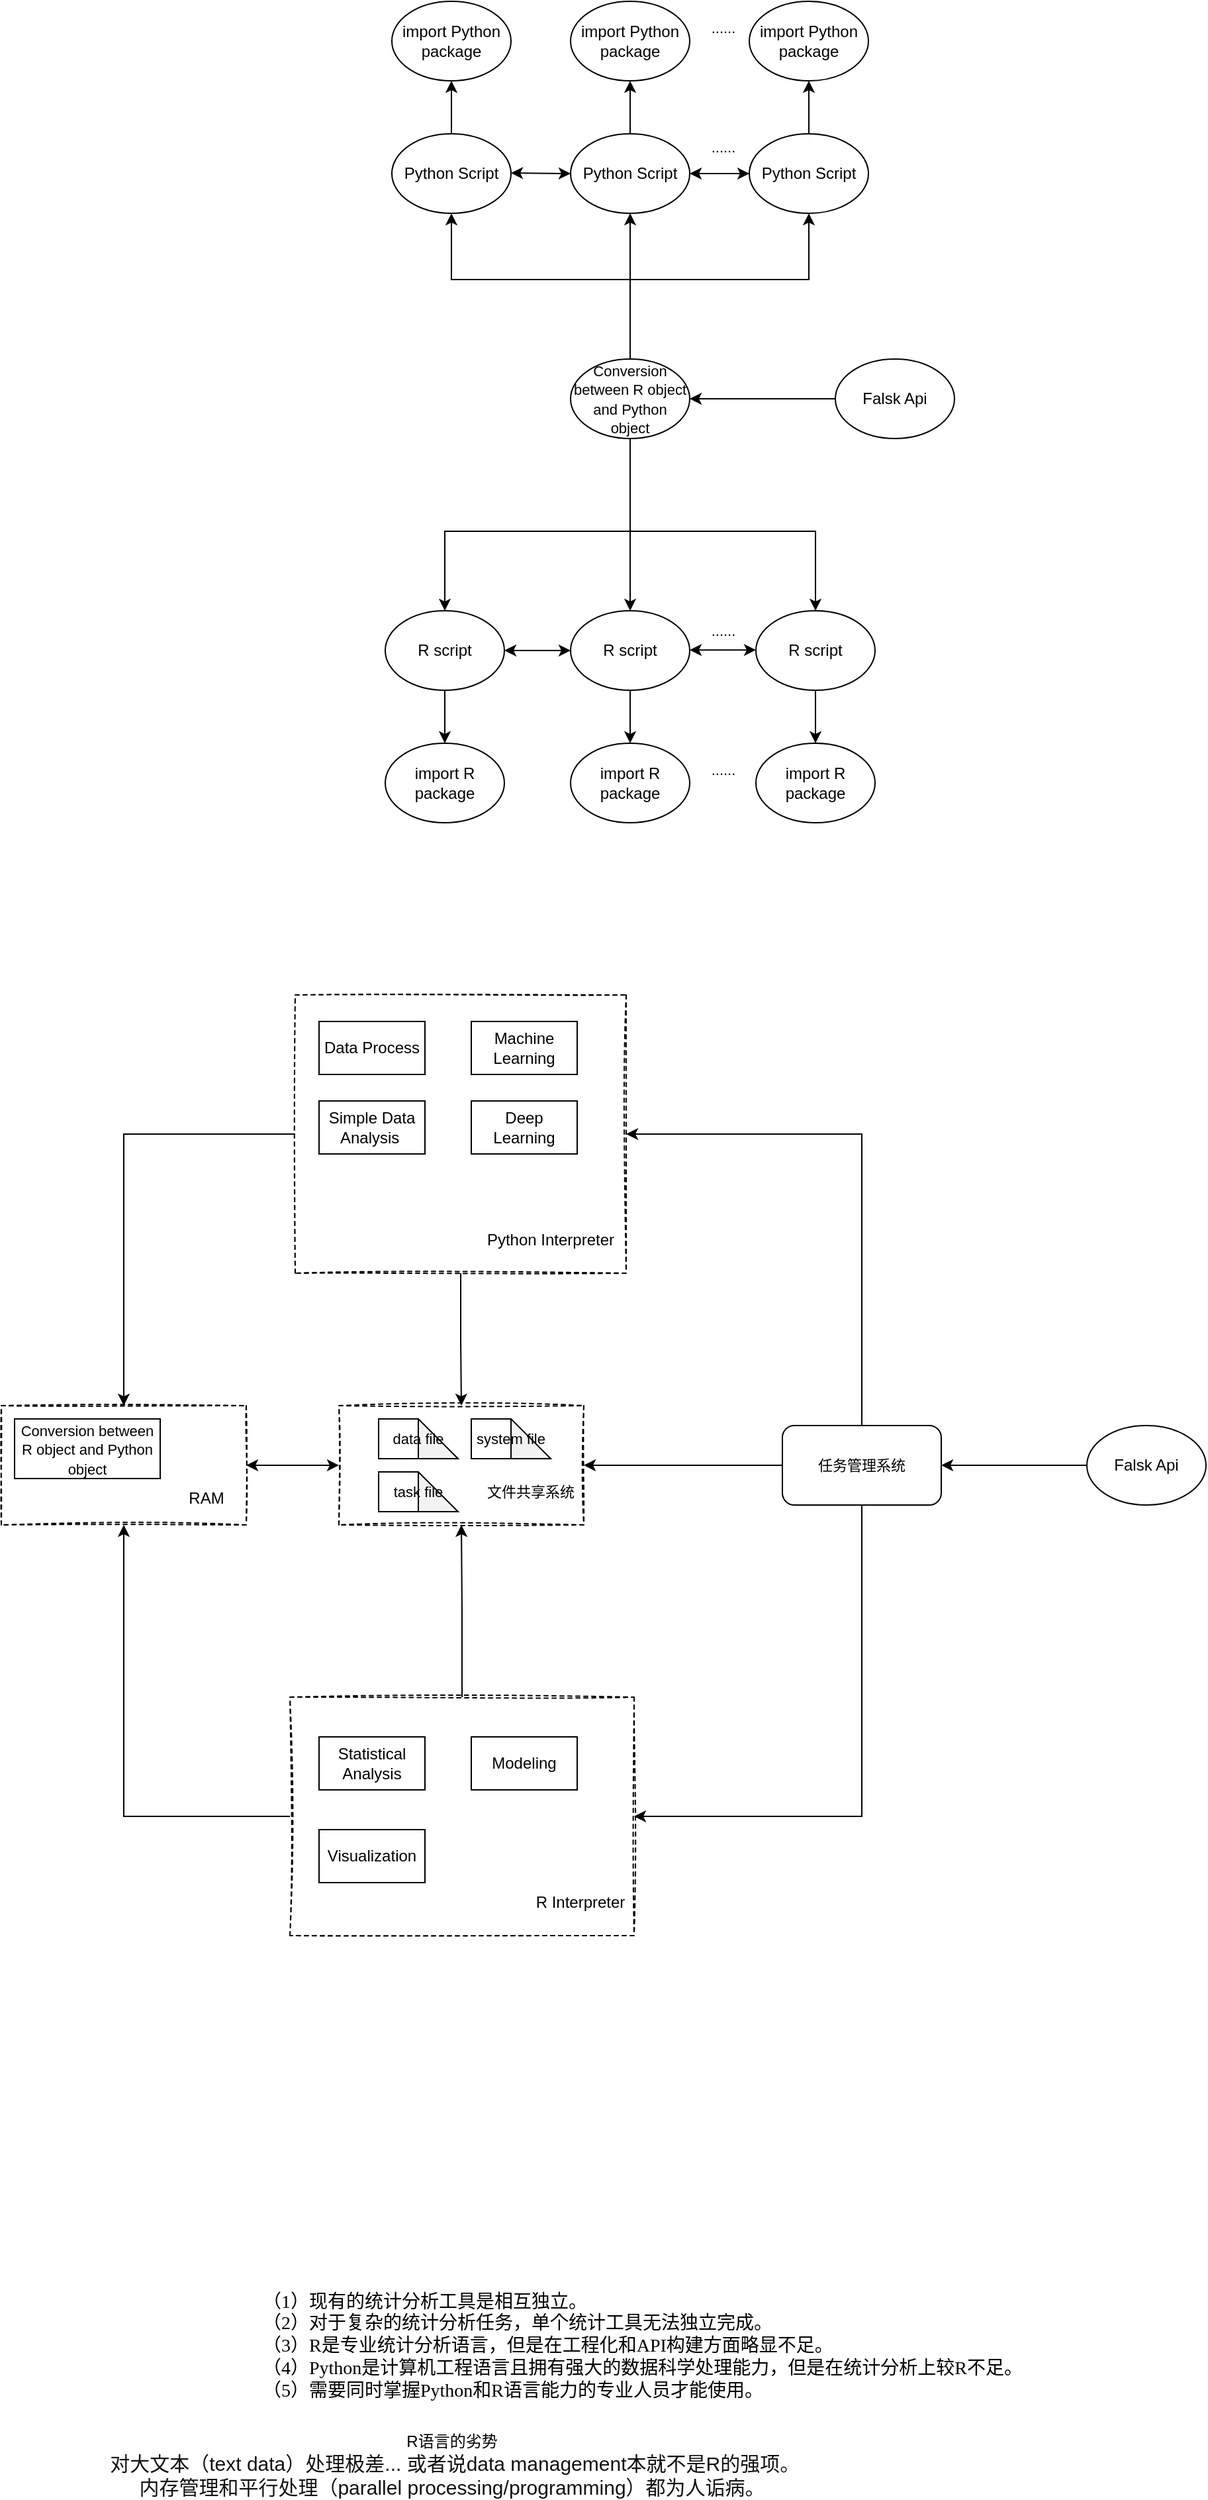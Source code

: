 <mxfile version="15.7.4" type="github">
  <diagram id="9PGFdiEvqBTwJTARn3xB" name="Page-1">
    <mxGraphModel dx="2253" dy="826" grid="1" gridSize="10" guides="1" tooltips="1" connect="1" arrows="1" fold="1" page="1" pageScale="1" pageWidth="827" pageHeight="1169" math="0" shadow="0">
      <root>
        <mxCell id="0" />
        <mxCell id="1" parent="0" />
        <mxCell id="rFfNKYTGEYVvxgkoe_vV-79" style="edgeStyle=orthogonalEdgeStyle;rounded=0;orthogonalLoop=1;jettySize=auto;html=1;entryX=0.5;entryY=0;entryDx=0;entryDy=0;fontSize=11;" parent="1" source="rFfNKYTGEYVvxgkoe_vV-1" target="rFfNKYTGEYVvxgkoe_vV-6" edge="1">
          <mxGeometry relative="1" as="geometry" />
        </mxCell>
        <mxCell id="rFfNKYTGEYVvxgkoe_vV-1" value="R script" style="ellipse;whiteSpace=wrap;html=1;" parent="1" vertex="1">
          <mxGeometry x="100" y="560" width="90" height="60" as="geometry" />
        </mxCell>
        <mxCell id="rFfNKYTGEYVvxgkoe_vV-80" style="edgeStyle=orthogonalEdgeStyle;rounded=0;orthogonalLoop=1;jettySize=auto;html=1;entryX=0.5;entryY=0;entryDx=0;entryDy=0;fontSize=11;" parent="1" source="rFfNKYTGEYVvxgkoe_vV-3" target="rFfNKYTGEYVvxgkoe_vV-8" edge="1">
          <mxGeometry relative="1" as="geometry" />
        </mxCell>
        <mxCell id="rFfNKYTGEYVvxgkoe_vV-3" value="R script" style="ellipse;whiteSpace=wrap;html=1;" parent="1" vertex="1">
          <mxGeometry x="240" y="560" width="90" height="60" as="geometry" />
        </mxCell>
        <mxCell id="rFfNKYTGEYVvxgkoe_vV-81" style="edgeStyle=orthogonalEdgeStyle;rounded=0;orthogonalLoop=1;jettySize=auto;html=1;entryX=0.5;entryY=0;entryDx=0;entryDy=0;fontSize=11;" parent="1" source="rFfNKYTGEYVvxgkoe_vV-4" target="rFfNKYTGEYVvxgkoe_vV-9" edge="1">
          <mxGeometry relative="1" as="geometry" />
        </mxCell>
        <mxCell id="rFfNKYTGEYVvxgkoe_vV-4" value="R script" style="ellipse;whiteSpace=wrap;html=1;" parent="1" vertex="1">
          <mxGeometry x="380" y="560" width="90" height="60" as="geometry" />
        </mxCell>
        <mxCell id="rFfNKYTGEYVvxgkoe_vV-85" style="edgeStyle=orthogonalEdgeStyle;rounded=0;orthogonalLoop=1;jettySize=auto;html=1;fontSize=11;entryX=0.5;entryY=1;entryDx=0;entryDy=0;" parent="1" source="rFfNKYTGEYVvxgkoe_vV-5" target="rFfNKYTGEYVvxgkoe_vV-24" edge="1">
          <mxGeometry relative="1" as="geometry">
            <mxPoint x="150" y="270" as="targetPoint" />
            <Array as="points">
              <mxPoint x="285" y="310" />
              <mxPoint x="150" y="310" />
            </Array>
          </mxGeometry>
        </mxCell>
        <mxCell id="rFfNKYTGEYVvxgkoe_vV-86" style="edgeStyle=orthogonalEdgeStyle;rounded=0;orthogonalLoop=1;jettySize=auto;html=1;entryX=0.5;entryY=1;entryDx=0;entryDy=0;fontSize=11;" parent="1" source="rFfNKYTGEYVvxgkoe_vV-5" target="rFfNKYTGEYVvxgkoe_vV-26" edge="1">
          <mxGeometry relative="1" as="geometry" />
        </mxCell>
        <mxCell id="rFfNKYTGEYVvxgkoe_vV-87" style="edgeStyle=orthogonalEdgeStyle;rounded=0;orthogonalLoop=1;jettySize=auto;html=1;fontSize=11;" parent="1" source="rFfNKYTGEYVvxgkoe_vV-5" target="rFfNKYTGEYVvxgkoe_vV-25" edge="1">
          <mxGeometry relative="1" as="geometry">
            <Array as="points">
              <mxPoint x="285" y="310" />
              <mxPoint x="420" y="310" />
            </Array>
          </mxGeometry>
        </mxCell>
        <mxCell id="rFfNKYTGEYVvxgkoe_vV-88" style="edgeStyle=orthogonalEdgeStyle;rounded=0;orthogonalLoop=1;jettySize=auto;html=1;fontSize=11;" parent="1" source="rFfNKYTGEYVvxgkoe_vV-5" target="rFfNKYTGEYVvxgkoe_vV-1" edge="1">
          <mxGeometry relative="1" as="geometry">
            <Array as="points">
              <mxPoint x="285" y="500" />
              <mxPoint x="145" y="500" />
            </Array>
          </mxGeometry>
        </mxCell>
        <mxCell id="rFfNKYTGEYVvxgkoe_vV-89" style="edgeStyle=orthogonalEdgeStyle;rounded=0;orthogonalLoop=1;jettySize=auto;html=1;entryX=0.5;entryY=0;entryDx=0;entryDy=0;fontSize=11;" parent="1" source="rFfNKYTGEYVvxgkoe_vV-5" target="rFfNKYTGEYVvxgkoe_vV-3" edge="1">
          <mxGeometry relative="1" as="geometry" />
        </mxCell>
        <mxCell id="rFfNKYTGEYVvxgkoe_vV-90" style="edgeStyle=orthogonalEdgeStyle;rounded=0;orthogonalLoop=1;jettySize=auto;html=1;entryX=0.5;entryY=0;entryDx=0;entryDy=0;fontSize=11;" parent="1" source="rFfNKYTGEYVvxgkoe_vV-5" target="rFfNKYTGEYVvxgkoe_vV-4" edge="1">
          <mxGeometry relative="1" as="geometry">
            <Array as="points">
              <mxPoint x="285" y="500" />
              <mxPoint x="425" y="500" />
            </Array>
          </mxGeometry>
        </mxCell>
        <mxCell id="rFfNKYTGEYVvxgkoe_vV-5" value="&lt;font style=&quot;font-size: 11px&quot;&gt;Conversion between R object and Python object&lt;/font&gt;" style="ellipse;whiteSpace=wrap;html=1;" parent="1" vertex="1">
          <mxGeometry x="240" y="370" width="90" height="60" as="geometry" />
        </mxCell>
        <mxCell id="rFfNKYTGEYVvxgkoe_vV-6" value="import R package" style="ellipse;whiteSpace=wrap;html=1;" parent="1" vertex="1">
          <mxGeometry x="100" y="660" width="90" height="60" as="geometry" />
        </mxCell>
        <mxCell id="rFfNKYTGEYVvxgkoe_vV-8" value="import R package" style="ellipse;whiteSpace=wrap;html=1;" parent="1" vertex="1">
          <mxGeometry x="240" y="660" width="90" height="60" as="geometry" />
        </mxCell>
        <mxCell id="rFfNKYTGEYVvxgkoe_vV-9" value="import R package" style="ellipse;whiteSpace=wrap;html=1;" parent="1" vertex="1">
          <mxGeometry x="380" y="660" width="90" height="60" as="geometry" />
        </mxCell>
        <mxCell id="rFfNKYTGEYVvxgkoe_vV-91" style="edgeStyle=orthogonalEdgeStyle;rounded=0;orthogonalLoop=1;jettySize=auto;html=1;entryX=1;entryY=0.5;entryDx=0;entryDy=0;fontSize=11;" parent="1" source="rFfNKYTGEYVvxgkoe_vV-18" target="rFfNKYTGEYVvxgkoe_vV-5" edge="1">
          <mxGeometry relative="1" as="geometry" />
        </mxCell>
        <mxCell id="rFfNKYTGEYVvxgkoe_vV-18" value="Falsk Api" style="ellipse;whiteSpace=wrap;html=1;" parent="1" vertex="1">
          <mxGeometry x="440" y="370" width="90" height="60" as="geometry" />
        </mxCell>
        <mxCell id="rFfNKYTGEYVvxgkoe_vV-82" style="edgeStyle=orthogonalEdgeStyle;rounded=0;orthogonalLoop=1;jettySize=auto;html=1;fontSize=11;" parent="1" source="rFfNKYTGEYVvxgkoe_vV-24" target="rFfNKYTGEYVvxgkoe_vV-75" edge="1">
          <mxGeometry relative="1" as="geometry" />
        </mxCell>
        <mxCell id="rFfNKYTGEYVvxgkoe_vV-24" value="Python Script" style="ellipse;whiteSpace=wrap;html=1;" parent="1" vertex="1">
          <mxGeometry x="105" y="200" width="90" height="60" as="geometry" />
        </mxCell>
        <mxCell id="rFfNKYTGEYVvxgkoe_vV-84" style="edgeStyle=orthogonalEdgeStyle;rounded=0;orthogonalLoop=1;jettySize=auto;html=1;fontSize=11;entryX=0.5;entryY=1;entryDx=0;entryDy=0;" parent="1" source="rFfNKYTGEYVvxgkoe_vV-25" target="rFfNKYTGEYVvxgkoe_vV-77" edge="1">
          <mxGeometry relative="1" as="geometry">
            <mxPoint x="420" y="170" as="targetPoint" />
          </mxGeometry>
        </mxCell>
        <mxCell id="rFfNKYTGEYVvxgkoe_vV-25" value="Python Script" style="ellipse;whiteSpace=wrap;html=1;" parent="1" vertex="1">
          <mxGeometry x="375" y="200" width="90" height="60" as="geometry" />
        </mxCell>
        <mxCell id="rFfNKYTGEYVvxgkoe_vV-83" value="" style="edgeStyle=orthogonalEdgeStyle;rounded=0;orthogonalLoop=1;jettySize=auto;html=1;fontSize=11;" parent="1" source="rFfNKYTGEYVvxgkoe_vV-26" target="rFfNKYTGEYVvxgkoe_vV-76" edge="1">
          <mxGeometry relative="1" as="geometry" />
        </mxCell>
        <mxCell id="rFfNKYTGEYVvxgkoe_vV-26" value="&lt;span&gt;Python Script&lt;/span&gt;" style="ellipse;whiteSpace=wrap;html=1;" parent="1" vertex="1">
          <mxGeometry x="240" y="200" width="90" height="60" as="geometry" />
        </mxCell>
        <mxCell id="rFfNKYTGEYVvxgkoe_vV-31" value="" style="endArrow=classic;startArrow=classic;html=1;rounded=0;fontSize=11;exitX=1;exitY=0.5;exitDx=0;exitDy=0;" parent="1" source="rFfNKYTGEYVvxgkoe_vV-1" target="rFfNKYTGEYVvxgkoe_vV-3" edge="1">
          <mxGeometry width="50" height="50" relative="1" as="geometry">
            <mxPoint x="210" y="730" as="sourcePoint" />
            <mxPoint x="260" y="680" as="targetPoint" />
          </mxGeometry>
        </mxCell>
        <mxCell id="rFfNKYTGEYVvxgkoe_vV-33" value="" style="endArrow=classic;startArrow=classic;html=1;rounded=0;fontSize=11;exitX=1;exitY=0.5;exitDx=0;exitDy=0;" parent="1" edge="1">
          <mxGeometry width="50" height="50" relative="1" as="geometry">
            <mxPoint x="330.0" y="589.58" as="sourcePoint" />
            <mxPoint x="380.0" y="589.58" as="targetPoint" />
          </mxGeometry>
        </mxCell>
        <mxCell id="rFfNKYTGEYVvxgkoe_vV-34" value="" style="endArrow=classic;startArrow=classic;html=1;rounded=0;fontSize=11;exitX=1;exitY=0.5;exitDx=0;exitDy=0;" parent="1" edge="1">
          <mxGeometry width="50" height="50" relative="1" as="geometry">
            <mxPoint x="195.0" y="229.58" as="sourcePoint" />
            <mxPoint x="240" y="230" as="targetPoint" />
          </mxGeometry>
        </mxCell>
        <mxCell id="rFfNKYTGEYVvxgkoe_vV-35" value="" style="endArrow=classic;startArrow=classic;html=1;rounded=0;fontSize=11;exitX=1;exitY=0.5;exitDx=0;exitDy=0;" parent="1" source="rFfNKYTGEYVvxgkoe_vV-26" target="rFfNKYTGEYVvxgkoe_vV-25" edge="1">
          <mxGeometry width="50" height="50" relative="1" as="geometry">
            <mxPoint x="395.0" y="320" as="sourcePoint" />
            <mxPoint x="445.0" y="320" as="targetPoint" />
          </mxGeometry>
        </mxCell>
        <mxCell id="rFfNKYTGEYVvxgkoe_vV-36" value="......" style="text;html=1;align=center;verticalAlign=middle;resizable=0;points=[];autosize=1;strokeColor=none;fillColor=none;fontSize=11;" parent="1" vertex="1">
          <mxGeometry x="335" y="670" width="40" height="20" as="geometry" />
        </mxCell>
        <mxCell id="rFfNKYTGEYVvxgkoe_vV-37" value="......" style="text;html=1;align=center;verticalAlign=middle;resizable=0;points=[];autosize=1;strokeColor=none;fillColor=none;fontSize=11;" parent="1" vertex="1">
          <mxGeometry x="335" y="565" width="40" height="20" as="geometry" />
        </mxCell>
        <mxCell id="rFfNKYTGEYVvxgkoe_vV-38" value="......" style="text;html=1;align=center;verticalAlign=middle;resizable=0;points=[];autosize=1;strokeColor=none;fillColor=none;fontSize=11;" parent="1" vertex="1">
          <mxGeometry x="335" y="200" width="40" height="20" as="geometry" />
        </mxCell>
        <mxCell id="rFfNKYTGEYVvxgkoe_vV-56" style="edgeStyle=orthogonalEdgeStyle;rounded=0;orthogonalLoop=1;jettySize=auto;html=1;fontSize=11;entryX=1;entryY=0.5;entryDx=0;entryDy=0;exitX=0.5;exitY=0;exitDx=0;exitDy=0;" parent="1" source="rFfNKYTGEYVvxgkoe_vV-43" target="rFfNKYTGEYVvxgkoe_vV-57" edge="1">
          <mxGeometry relative="1" as="geometry">
            <mxPoint x="240" y="1080" as="targetPoint" />
            <Array as="points">
              <mxPoint x="460" y="955" />
            </Array>
          </mxGeometry>
        </mxCell>
        <mxCell id="rFfNKYTGEYVvxgkoe_vV-59" style="edgeStyle=orthogonalEdgeStyle;rounded=0;orthogonalLoop=1;jettySize=auto;html=1;entryX=1;entryY=0.5;entryDx=0;entryDy=0;fontSize=11;exitX=0.5;exitY=1;exitDx=0;exitDy=0;" parent="1" source="rFfNKYTGEYVvxgkoe_vV-43" target="rFfNKYTGEYVvxgkoe_vV-58" edge="1">
          <mxGeometry relative="1" as="geometry" />
        </mxCell>
        <mxCell id="rFfNKYTGEYVvxgkoe_vV-74" style="edgeStyle=orthogonalEdgeStyle;rounded=0;orthogonalLoop=1;jettySize=auto;html=1;fontSize=11;" parent="1" source="rFfNKYTGEYVvxgkoe_vV-43" target="rFfNKYTGEYVvxgkoe_vV-68" edge="1">
          <mxGeometry relative="1" as="geometry" />
        </mxCell>
        <mxCell id="rFfNKYTGEYVvxgkoe_vV-43" value="任务管理系统" style="rounded=1;whiteSpace=wrap;html=1;fontSize=11;" parent="1" vertex="1">
          <mxGeometry x="400" y="1175" width="120" height="60" as="geometry" />
        </mxCell>
        <mxCell id="rFfNKYTGEYVvxgkoe_vV-72" style="edgeStyle=orthogonalEdgeStyle;rounded=0;orthogonalLoop=1;jettySize=auto;html=1;exitX=0.5;exitY=1;exitDx=0;exitDy=0;fontSize=11;" parent="1" source="rFfNKYTGEYVvxgkoe_vV-57" target="rFfNKYTGEYVvxgkoe_vV-68" edge="1">
          <mxGeometry relative="1" as="geometry" />
        </mxCell>
        <mxCell id="ePix46XbY76KZNDnH9en-8" style="edgeStyle=orthogonalEdgeStyle;rounded=0;orthogonalLoop=1;jettySize=auto;html=1;" edge="1" parent="1" source="rFfNKYTGEYVvxgkoe_vV-57" target="ePix46XbY76KZNDnH9en-5">
          <mxGeometry relative="1" as="geometry" />
        </mxCell>
        <mxCell id="rFfNKYTGEYVvxgkoe_vV-57" value="" style="rounded=0;whiteSpace=wrap;html=1;fontSize=11;dashed=1;fillColor=none;glass=0;shadow=0;sketch=1;" parent="1" vertex="1">
          <mxGeometry x="32" y="850" width="250" height="210" as="geometry" />
        </mxCell>
        <mxCell id="rFfNKYTGEYVvxgkoe_vV-73" style="edgeStyle=orthogonalEdgeStyle;rounded=0;orthogonalLoop=1;jettySize=auto;html=1;exitX=0.5;exitY=0;exitDx=0;exitDy=0;entryX=0.5;entryY=1;entryDx=0;entryDy=0;fontSize=11;" parent="1" source="rFfNKYTGEYVvxgkoe_vV-58" target="rFfNKYTGEYVvxgkoe_vV-68" edge="1">
          <mxGeometry relative="1" as="geometry" />
        </mxCell>
        <mxCell id="ePix46XbY76KZNDnH9en-9" style="edgeStyle=orthogonalEdgeStyle;rounded=0;orthogonalLoop=1;jettySize=auto;html=1;entryX=0.5;entryY=1;entryDx=0;entryDy=0;" edge="1" parent="1" source="rFfNKYTGEYVvxgkoe_vV-58" target="ePix46XbY76KZNDnH9en-5">
          <mxGeometry relative="1" as="geometry" />
        </mxCell>
        <mxCell id="rFfNKYTGEYVvxgkoe_vV-58" value="" style="rounded=0;whiteSpace=wrap;html=1;fontSize=11;dashed=1;fillColor=none;glass=0;shadow=0;sketch=1;" parent="1" vertex="1">
          <mxGeometry x="28" y="1380" width="260" height="180" as="geometry" />
        </mxCell>
        <mxCell id="rFfNKYTGEYVvxgkoe_vV-65" value="data file" style="shape=note;whiteSpace=wrap;html=1;backgroundOutline=1;darkOpacity=0.05;rounded=0;shadow=0;glass=0;sketch=0;fontSize=11;strokeWidth=1;fillColor=#FFFFFF;" parent="1" vertex="1">
          <mxGeometry x="95" y="1170" width="60" height="30" as="geometry" />
        </mxCell>
        <mxCell id="rFfNKYTGEYVvxgkoe_vV-66" value="task file" style="shape=note;whiteSpace=wrap;html=1;backgroundOutline=1;darkOpacity=0.05;rounded=0;shadow=0;glass=0;sketch=0;fontSize=11;strokeWidth=1;fillColor=#FFFFFF;" parent="1" vertex="1">
          <mxGeometry x="95" y="1210" width="60" height="30" as="geometry" />
        </mxCell>
        <mxCell id="rFfNKYTGEYVvxgkoe_vV-67" value="system file" style="shape=note;whiteSpace=wrap;html=1;backgroundOutline=1;darkOpacity=0.05;rounded=0;shadow=0;glass=0;sketch=0;fontSize=11;strokeWidth=1;fillColor=#FFFFFF;" parent="1" vertex="1">
          <mxGeometry x="165" y="1170" width="60" height="30" as="geometry" />
        </mxCell>
        <mxCell id="rFfNKYTGEYVvxgkoe_vV-68" value="" style="rounded=0;whiteSpace=wrap;html=1;fontSize=11;dashed=1;fillColor=none;glass=0;shadow=0;sketch=1;" parent="1" vertex="1">
          <mxGeometry x="65" y="1160" width="185" height="90" as="geometry" />
        </mxCell>
        <mxCell id="rFfNKYTGEYVvxgkoe_vV-69" value="&lt;span&gt;文件共享系统&lt;/span&gt;" style="text;html=1;strokeColor=none;fillColor=none;align=center;verticalAlign=middle;whiteSpace=wrap;rounded=0;shadow=0;glass=0;sketch=0;fontSize=11;" parent="1" vertex="1">
          <mxGeometry x="175" y="1210" width="70" height="30" as="geometry" />
        </mxCell>
        <mxCell id="rFfNKYTGEYVvxgkoe_vV-75" value="import Python package" style="ellipse;whiteSpace=wrap;html=1;" parent="1" vertex="1">
          <mxGeometry x="105" y="100" width="90" height="60" as="geometry" />
        </mxCell>
        <mxCell id="rFfNKYTGEYVvxgkoe_vV-76" value="import Python package" style="ellipse;whiteSpace=wrap;html=1;" parent="1" vertex="1">
          <mxGeometry x="240" y="100" width="90" height="60" as="geometry" />
        </mxCell>
        <mxCell id="rFfNKYTGEYVvxgkoe_vV-77" value="import Python package" style="ellipse;whiteSpace=wrap;html=1;" parent="1" vertex="1">
          <mxGeometry x="375" y="100" width="90" height="60" as="geometry" />
        </mxCell>
        <mxCell id="rFfNKYTGEYVvxgkoe_vV-78" value="......" style="text;html=1;align=center;verticalAlign=middle;resizable=0;points=[];autosize=1;strokeColor=none;fillColor=none;fontSize=11;" parent="1" vertex="1">
          <mxGeometry x="335" y="110" width="40" height="20" as="geometry" />
        </mxCell>
        <mxCell id="ePix46XbY76KZNDnH9en-1" value="&lt;p class=&quot;Body&quot; style=&quot;margin: 0cm ; text-align: justify ; font-size: 10.5pt ; font-family: &amp;#34;times new roman&amp;#34; , serif ; border: none ; text-indent: 21pt&quot;&gt;&lt;span&gt;（&lt;span lang=&quot;EN-US&quot;&gt;1&lt;/span&gt;）现有的统计分析工具是相互独立。&lt;span lang=&quot;EN-US&quot;&gt;&lt;/span&gt;&lt;/span&gt;&lt;/p&gt;&lt;p class=&quot;Body&quot; style=&quot;margin: 0cm ; text-align: justify ; font-size: 10.5pt ; font-family: &amp;#34;times new roman&amp;#34; , serif ; border: none ; text-indent: 21pt&quot;&gt;&lt;span&gt;（&lt;span lang=&quot;EN-US&quot;&gt;2&lt;/span&gt;）对于复杂的统计分析任务，单个统计工具无法独立完成。&lt;span lang=&quot;EN-US&quot;&gt;&lt;/span&gt;&lt;/span&gt;&lt;/p&gt;&lt;p class=&quot;Body&quot; style=&quot;margin: 0cm ; text-align: justify ; font-size: 10.5pt ; font-family: &amp;#34;times new roman&amp;#34; , serif ; border: none ; text-indent: 21pt&quot;&gt;&lt;span&gt;（&lt;span lang=&quot;EN-US&quot;&gt;3&lt;/span&gt;）&lt;span lang=&quot;EN-US&quot;&gt;R&lt;/span&gt;是专业统计分析语言，但是在工程化和&lt;span lang=&quot;EN-US&quot;&gt;API&lt;/span&gt;构建方面略显不足。&lt;span lang=&quot;EN-US&quot;&gt;&lt;/span&gt;&lt;/span&gt;&lt;/p&gt;&lt;p class=&quot;Body&quot; style=&quot;margin: 0cm ; text-align: justify ; font-size: 10.5pt ; font-family: &amp;#34;times new roman&amp;#34; , serif ; border: none ; text-indent: 21pt&quot;&gt;&lt;span&gt;（&lt;span lang=&quot;EN-US&quot;&gt;4&lt;/span&gt;）&lt;span lang=&quot;EN-US&quot;&gt;Python&lt;/span&gt;是计算机工程语言且拥有强大的数据科学处理能力，但是在统计分析上较&lt;span lang=&quot;EN-US&quot;&gt;R&lt;/span&gt;不足。&lt;span lang=&quot;EN-US&quot;&gt;&lt;/span&gt;&lt;/span&gt;&lt;/p&gt;&lt;p class=&quot;Body&quot; style=&quot;margin: 0cm ; text-align: justify ; font-size: 10.5pt ; font-family: &amp;#34;times new roman&amp;#34; , serif ; border: none ; text-indent: 21pt&quot;&gt;&lt;span&gt;（&lt;span lang=&quot;EN-US&quot;&gt;5&lt;/span&gt;）需要同时掌握&lt;span lang=&quot;EN-US&quot;&gt;Python&lt;/span&gt;和&lt;span lang=&quot;EN-US&quot;&gt;R&lt;/span&gt;语言能力的专业人员才能使用。&lt;span lang=&quot;EN-US&quot;&gt;&lt;/span&gt;&lt;/span&gt;&lt;/p&gt;" style="text;html=1;align=center;verticalAlign=middle;resizable=0;points=[];autosize=1;strokeColor=none;fillColor=none;" vertex="1" parent="1">
          <mxGeometry x="-30" y="1830" width="620" height="80" as="geometry" />
        </mxCell>
        <mxCell id="ePix46XbY76KZNDnH9en-2" value="R语言的劣势&lt;br&gt;&lt;span style=&quot;color: rgb(18 , 18 , 18) ; font-family: , &amp;#34;system-ui&amp;#34; , &amp;#34;helvetica neue&amp;#34; , &amp;#34;pingfang sc&amp;#34; , &amp;#34;microsoft yahei&amp;#34; , &amp;#34;source han sans sc&amp;#34; , &amp;#34;noto sans cjk sc&amp;#34; , &amp;#34;wenquanyi micro hei&amp;#34; , sans-serif ; font-size: 15px ; background-color: rgb(255 , 255 , 255)&quot;&gt;&amp;nbsp;对大文本（text data）处理极差... 或者说data management本就不是R的强项。&lt;br&gt;&lt;/span&gt;&lt;span style=&quot;color: rgb(18 , 18 , 18) ; font-family: , &amp;#34;system-ui&amp;#34; , &amp;#34;helvetica neue&amp;#34; , &amp;#34;pingfang sc&amp;#34; , &amp;#34;microsoft yahei&amp;#34; , &amp;#34;source han sans sc&amp;#34; , &amp;#34;noto sans cjk sc&amp;#34; , &amp;#34;wenquanyi micro hei&amp;#34; , sans-serif ; font-size: 15px ; background-color: rgb(255 , 255 , 255)&quot;&gt;内存管理和平行处理（parallel processing/programming）都为人诟病。&lt;/span&gt;&lt;span style=&quot;color: rgb(18 , 18 , 18) ; font-family: , &amp;#34;system-ui&amp;#34; , &amp;#34;helvetica neue&amp;#34; , &amp;#34;pingfang sc&amp;#34; , &amp;#34;microsoft yahei&amp;#34; , &amp;#34;source han sans sc&amp;#34; , &amp;#34;noto sans cjk sc&amp;#34; , &amp;#34;wenquanyi micro hei&amp;#34; , sans-serif ; font-size: 15px ; background-color: rgb(255 , 255 , 255)&quot;&gt;&lt;br&gt;&lt;/span&gt;" style="text;html=1;align=center;verticalAlign=middle;resizable=0;points=[];autosize=1;strokeColor=none;fillColor=none;" vertex="1" parent="1">
          <mxGeometry x="-120" y="1935" width="540" height="50" as="geometry" />
        </mxCell>
        <mxCell id="ePix46XbY76KZNDnH9en-11" style="edgeStyle=orthogonalEdgeStyle;rounded=0;orthogonalLoop=1;jettySize=auto;html=1;" edge="1" parent="1" source="ePix46XbY76KZNDnH9en-4" target="rFfNKYTGEYVvxgkoe_vV-43">
          <mxGeometry relative="1" as="geometry" />
        </mxCell>
        <mxCell id="ePix46XbY76KZNDnH9en-4" value="Falsk Api" style="ellipse;whiteSpace=wrap;html=1;" vertex="1" parent="1">
          <mxGeometry x="630" y="1175" width="90" height="60" as="geometry" />
        </mxCell>
        <mxCell id="ePix46XbY76KZNDnH9en-5" value="" style="rounded=0;whiteSpace=wrap;html=1;fontSize=11;dashed=1;fillColor=none;glass=0;shadow=0;sketch=1;" vertex="1" parent="1">
          <mxGeometry x="-190" y="1160" width="185" height="90" as="geometry" />
        </mxCell>
        <mxCell id="ePix46XbY76KZNDnH9en-7" value="&lt;span style=&quot;font-size: 11px&quot;&gt;Conversion between R object and Python object&lt;/span&gt;" style="rounded=0;whiteSpace=wrap;html=1;" vertex="1" parent="1">
          <mxGeometry x="-180" y="1170" width="110" height="45" as="geometry" />
        </mxCell>
        <mxCell id="ePix46XbY76KZNDnH9en-10" value="" style="endArrow=classic;startArrow=classic;html=1;rounded=0;exitX=1;exitY=0.5;exitDx=0;exitDy=0;" edge="1" parent="1" source="ePix46XbY76KZNDnH9en-5" target="rFfNKYTGEYVvxgkoe_vV-68">
          <mxGeometry width="50" height="50" relative="1" as="geometry">
            <mxPoint x="430" y="1360" as="sourcePoint" />
            <mxPoint x="480" y="1310" as="targetPoint" />
          </mxGeometry>
        </mxCell>
        <mxCell id="ePix46XbY76KZNDnH9en-12" value="RAM" style="text;html=1;strokeColor=none;fillColor=none;align=center;verticalAlign=middle;whiteSpace=wrap;rounded=0;" vertex="1" parent="1">
          <mxGeometry x="-65" y="1215" width="60" height="30" as="geometry" />
        </mxCell>
        <mxCell id="ePix46XbY76KZNDnH9en-13" value="Data Process" style="rounded=0;whiteSpace=wrap;html=1;" vertex="1" parent="1">
          <mxGeometry x="50" y="870" width="80" height="40" as="geometry" />
        </mxCell>
        <mxCell id="ePix46XbY76KZNDnH9en-14" value="Statistical Analysis" style="rounded=0;whiteSpace=wrap;html=1;" vertex="1" parent="1">
          <mxGeometry x="50" y="1410" width="80" height="40" as="geometry" />
        </mxCell>
        <mxCell id="ePix46XbY76KZNDnH9en-15" value="Python&amp;nbsp;Interpreter" style="text;html=1;strokeColor=none;fillColor=none;align=center;verticalAlign=middle;whiteSpace=wrap;rounded=0;" vertex="1" parent="1">
          <mxGeometry x="195" y="1020" width="60" height="30" as="geometry" />
        </mxCell>
        <mxCell id="ePix46XbY76KZNDnH9en-17" value="R Interpreter" style="text;html=1;strokeColor=none;fillColor=none;align=center;verticalAlign=middle;whiteSpace=wrap;rounded=0;" vertex="1" parent="1">
          <mxGeometry x="210" y="1520" width="75" height="30" as="geometry" />
        </mxCell>
        <mxCell id="ePix46XbY76KZNDnH9en-18" value="Visualization" style="rounded=0;whiteSpace=wrap;html=1;" vertex="1" parent="1">
          <mxGeometry x="50" y="1480" width="80" height="40" as="geometry" />
        </mxCell>
        <mxCell id="ePix46XbY76KZNDnH9en-19" value="Simple Data Analysis&amp;nbsp;" style="rounded=0;whiteSpace=wrap;html=1;" vertex="1" parent="1">
          <mxGeometry x="50" y="930" width="80" height="40" as="geometry" />
        </mxCell>
        <mxCell id="ePix46XbY76KZNDnH9en-20" value="Machine Learning" style="rounded=0;whiteSpace=wrap;html=1;" vertex="1" parent="1">
          <mxGeometry x="165" y="870" width="80" height="40" as="geometry" />
        </mxCell>
        <mxCell id="ePix46XbY76KZNDnH9en-21" value="Deep&lt;br&gt;Learning" style="rounded=0;whiteSpace=wrap;html=1;" vertex="1" parent="1">
          <mxGeometry x="165" y="930" width="80" height="40" as="geometry" />
        </mxCell>
        <mxCell id="ePix46XbY76KZNDnH9en-22" value="Modeling" style="rounded=0;whiteSpace=wrap;html=1;" vertex="1" parent="1">
          <mxGeometry x="165" y="1410" width="80" height="40" as="geometry" />
        </mxCell>
      </root>
    </mxGraphModel>
  </diagram>
</mxfile>
